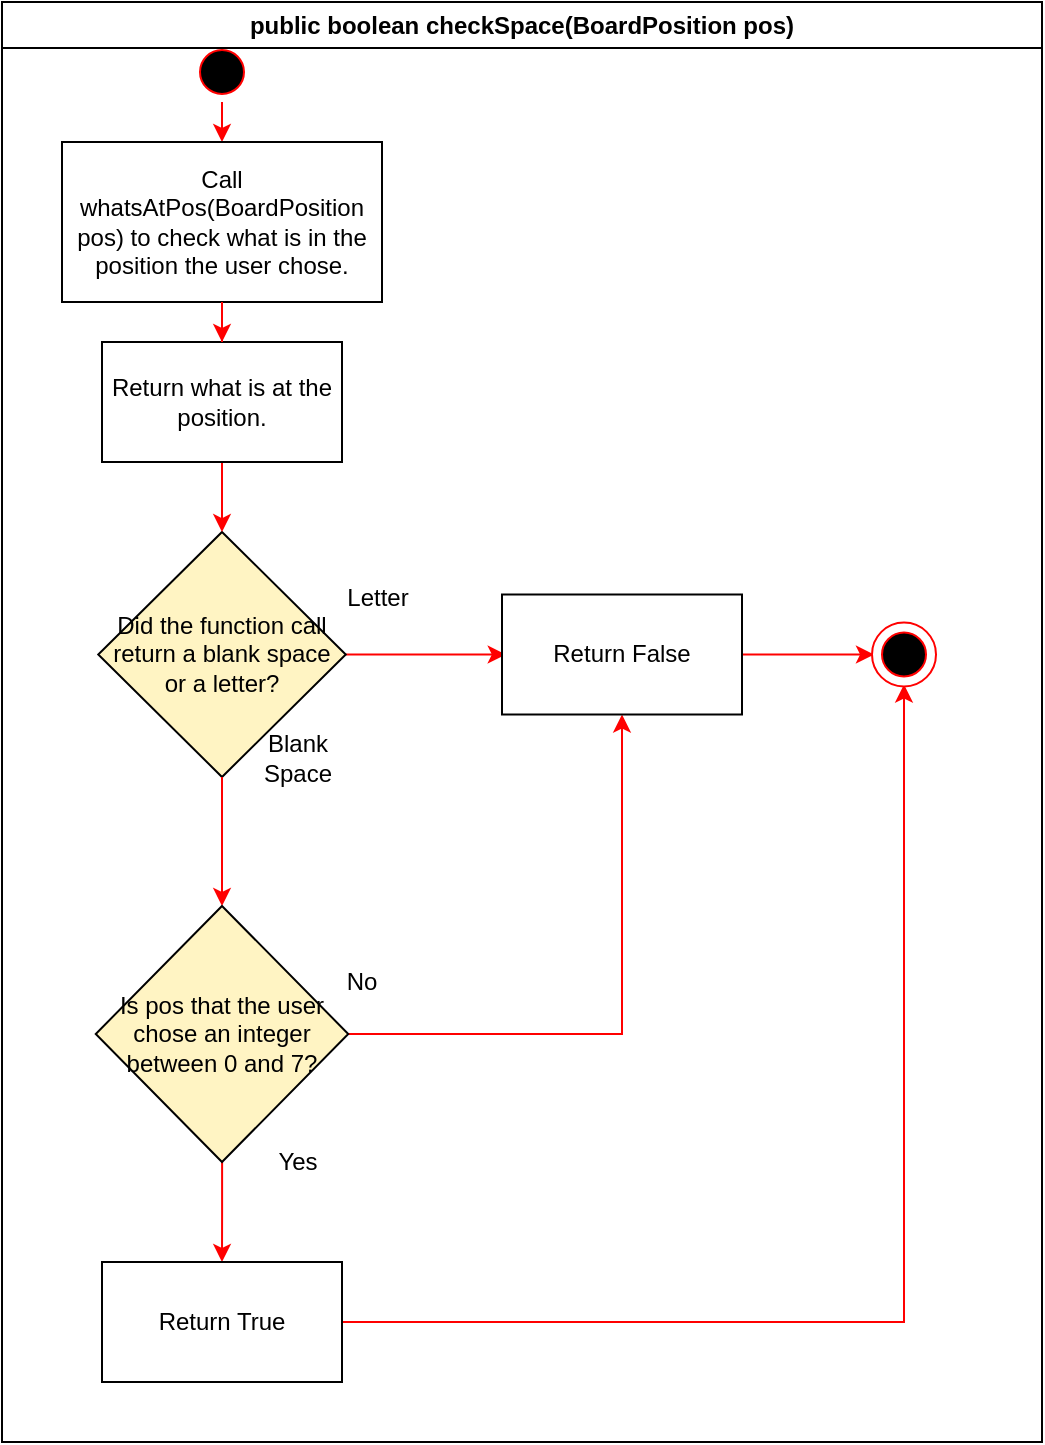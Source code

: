 <mxfile version="13.0.3" type="device"><diagram name="Page-1" id="e7e014a7-5840-1c2e-5031-d8a46d1fe8dd"><mxGraphModel dx="1283" dy="732" grid="1" gridSize="10" guides="1" tooltips="1" connect="1" arrows="1" fold="1" page="1" pageScale="1" pageWidth="1169" pageHeight="826" background="#ffffff" math="0" shadow="0"><root><mxCell id="0"/><mxCell id="1" parent="0"/><mxCell id="2" value="public boolean checkSpace(BoardPosition pos)" style="swimlane;whiteSpace=wrap" parent="1" vertex="1"><mxGeometry x="150" y="10" width="520" height="720" as="geometry"><mxRectangle x="530" y="40" width="300" height="23" as="alternateBounds"/></mxGeometry></mxCell><mxCell id="JJtz2iPJOGpxKc_A9D6j-62" value="" style="edgeStyle=orthogonalEdgeStyle;rounded=0;orthogonalLoop=1;jettySize=auto;html=1;strokeColor=#FF0000;" parent="2" source="5" edge="1"><mxGeometry relative="1" as="geometry"><mxPoint x="110" y="70" as="targetPoint"/></mxGeometry></mxCell><mxCell id="5" value="" style="ellipse;shape=startState;fillColor=#000000;strokeColor=#ff0000;" parent="2" vertex="1"><mxGeometry x="95" y="20" width="30" height="30" as="geometry"/></mxCell><mxCell id="8Ns2v5qNiWjr3tTWyBPr-44" value="Blank Space" style="text;html=1;strokeColor=none;fillColor=none;align=center;verticalAlign=middle;whiteSpace=wrap;rounded=0;" parent="2" vertex="1"><mxGeometry x="128.12" y="367.5" width="40" height="20" as="geometry"/></mxCell><mxCell id="8Ns2v5qNiWjr3tTWyBPr-104" value="Letter" style="text;html=1;strokeColor=none;fillColor=none;align=center;verticalAlign=middle;whiteSpace=wrap;rounded=0;" parent="2" vertex="1"><mxGeometry x="168.12" y="287.5" width="40" height="20" as="geometry"/></mxCell><mxCell id="_FLZBDPvje1NJNmGEv9r-39" value="" style="edgeStyle=orthogonalEdgeStyle;rounded=0;orthogonalLoop=1;jettySize=auto;html=1;strokeColor=#FF0000;" edge="1" parent="2" source="JJtz2iPJOGpxKc_A9D6j-20"><mxGeometry relative="1" as="geometry"><mxPoint x="251.88" y="326.25" as="targetPoint"/></mxGeometry></mxCell><mxCell id="JJtz2iPJOGpxKc_A9D6j-20" value="&lt;span&gt;Did the function call return a blank space or a letter?&lt;/span&gt;" style="rhombus;whiteSpace=wrap;html=1;fillColor=#FFF4C3;" parent="2" vertex="1"><mxGeometry x="48.13" y="265" width="123.75" height="122.5" as="geometry"/></mxCell><mxCell id="JJtz2iPJOGpxKc_A9D6j-33" value="" style="endArrow=classic;html=1;strokeColor=#FF0000;exitX=0.5;exitY=1;exitDx=0;exitDy=0;entryX=0.5;entryY=0;entryDx=0;entryDy=0;" parent="2" source="JJtz2iPJOGpxKc_A9D6j-20" target="JJtz2iPJOGpxKc_A9D6j-46" edge="1"><mxGeometry width="50" height="50" relative="1" as="geometry"><mxPoint x="150.62" y="392.5" as="sourcePoint"/><mxPoint x="113.12" y="453" as="targetPoint"/></mxGeometry></mxCell><mxCell id="_FLZBDPvje1NJNmGEv9r-29" value="" style="edgeStyle=orthogonalEdgeStyle;rounded=0;orthogonalLoop=1;jettySize=auto;html=1;strokeColor=#FF0000;entryX=0.5;entryY=1;entryDx=0;entryDy=0;" edge="1" parent="2" source="JJtz2iPJOGpxKc_A9D6j-46" target="_FLZBDPvje1NJNmGEv9r-48"><mxGeometry relative="1" as="geometry"><mxPoint x="258.12" y="516" as="targetPoint"/></mxGeometry></mxCell><mxCell id="_FLZBDPvje1NJNmGEv9r-34" value="" style="edgeStyle=orthogonalEdgeStyle;rounded=0;orthogonalLoop=1;jettySize=auto;html=1;strokeColor=#FF0000;entryX=0.5;entryY=0;entryDx=0;entryDy=0;" edge="1" parent="2" source="JJtz2iPJOGpxKc_A9D6j-46" target="_FLZBDPvje1NJNmGEv9r-49"><mxGeometry relative="1" as="geometry"><mxPoint x="110" y="660" as="targetPoint"/></mxGeometry></mxCell><mxCell id="JJtz2iPJOGpxKc_A9D6j-46" value="Is pos that the user chose an integer between 0 and 7?" style="rhombus;whiteSpace=wrap;html=1;fillColor=#FFF4C3;" parent="2" vertex="1"><mxGeometry x="46.88" y="452" width="126.25" height="128" as="geometry"/></mxCell><mxCell id="JJtz2iPJOGpxKc_A9D6j-50" value="No" style="text;html=1;strokeColor=none;fillColor=none;align=center;verticalAlign=middle;whiteSpace=wrap;rounded=0;" parent="2" vertex="1"><mxGeometry x="160" y="480" width="40" height="20" as="geometry"/></mxCell><mxCell id="_FLZBDPvje1NJNmGEv9r-8" value="Call whatsAtPos(BoardPosition pos) to check what is in the position the user chose." style="rounded=0;whiteSpace=wrap;html=1;" vertex="1" parent="2"><mxGeometry x="30" y="70" width="160" height="80" as="geometry"/></mxCell><mxCell id="_FLZBDPvje1NJNmGEv9r-32" value="Yes" style="text;html=1;strokeColor=none;fillColor=none;align=center;verticalAlign=middle;whiteSpace=wrap;rounded=0;" vertex="1" parent="2"><mxGeometry x="128.12" y="570" width="40" height="20" as="geometry"/></mxCell><mxCell id="_FLZBDPvje1NJNmGEv9r-36" value="" style="edgeStyle=orthogonalEdgeStyle;rounded=0;orthogonalLoop=1;jettySize=auto;html=1;strokeColor=#FF0000;" edge="1" parent="2" source="_FLZBDPvje1NJNmGEv9r-18" target="JJtz2iPJOGpxKc_A9D6j-20"><mxGeometry relative="1" as="geometry"/></mxCell><mxCell id="_FLZBDPvje1NJNmGEv9r-18" value="Return what is at the position." style="rounded=0;whiteSpace=wrap;html=1;" vertex="1" parent="2"><mxGeometry x="50" y="170" width="120" height="60" as="geometry"/></mxCell><mxCell id="_FLZBDPvje1NJNmGEv9r-17" value="" style="edgeStyle=orthogonalEdgeStyle;rounded=0;orthogonalLoop=1;jettySize=auto;html=1;strokeColor=#FF0000;" edge="1" parent="2" source="_FLZBDPvje1NJNmGEv9r-8" target="_FLZBDPvje1NJNmGEv9r-18"><mxGeometry relative="1" as="geometry"><mxPoint x="410" y="190" as="targetPoint"/></mxGeometry></mxCell><mxCell id="_FLZBDPvje1NJNmGEv9r-52" value="" style="edgeStyle=orthogonalEdgeStyle;rounded=0;orthogonalLoop=1;jettySize=auto;html=1;strokeColor=#FF0000;" edge="1" parent="2" source="_FLZBDPvje1NJNmGEv9r-48" target="_FLZBDPvje1NJNmGEv9r-51"><mxGeometry relative="1" as="geometry"/></mxCell><mxCell id="_FLZBDPvje1NJNmGEv9r-48" value="Return False" style="rounded=0;whiteSpace=wrap;html=1;" vertex="1" parent="2"><mxGeometry x="250" y="296.25" width="120" height="60" as="geometry"/></mxCell><mxCell id="_FLZBDPvje1NJNmGEv9r-55" style="edgeStyle=orthogonalEdgeStyle;rounded=0;orthogonalLoop=1;jettySize=auto;html=1;exitX=1;exitY=0.5;exitDx=0;exitDy=0;entryX=0.5;entryY=1;entryDx=0;entryDy=0;strokeColor=#FF0000;" edge="1" parent="2" source="_FLZBDPvje1NJNmGEv9r-49" target="_FLZBDPvje1NJNmGEv9r-51"><mxGeometry relative="1" as="geometry"/></mxCell><mxCell id="_FLZBDPvje1NJNmGEv9r-49" value="Return True" style="rounded=0;whiteSpace=wrap;html=1;fontColor=#000000;" vertex="1" parent="2"><mxGeometry x="50.0" y="630" width="120" height="60" as="geometry"/></mxCell><mxCell id="_FLZBDPvje1NJNmGEv9r-54" value="" style="group" vertex="1" connectable="0" parent="2"><mxGeometry x="435" y="310.25" width="32" height="32" as="geometry"/></mxCell><mxCell id="_FLZBDPvje1NJNmGEv9r-53" value="" style="ellipse;whiteSpace=wrap;html=1;aspect=fixed;fillColor=#ffffff;strokeColor=#FF0000;" vertex="1" parent="_FLZBDPvje1NJNmGEv9r-54"><mxGeometry width="32" height="32" as="geometry"/></mxCell><mxCell id="_FLZBDPvje1NJNmGEv9r-51" value="" style="ellipse;shape=startState;fillColor=#000000;strokeColor=#ff0000;" vertex="1" parent="_FLZBDPvje1NJNmGEv9r-54"><mxGeometry x="1" y="1" width="30" height="30" as="geometry"/></mxCell></root></mxGraphModel></diagram></mxfile>